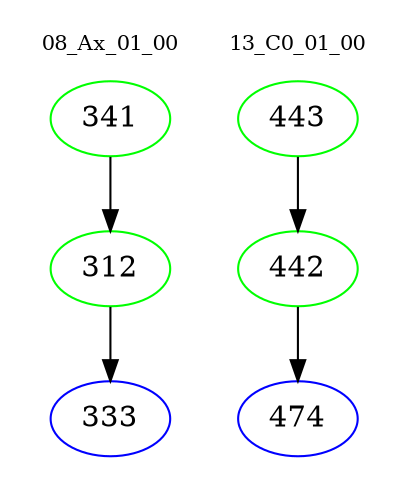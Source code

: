 digraph{
subgraph cluster_0 {
color = white
label = "08_Ax_01_00";
fontsize=10;
T0_341 [label="341", color="green"]
T0_341 -> T0_312 [color="black"]
T0_312 [label="312", color="green"]
T0_312 -> T0_333 [color="black"]
T0_333 [label="333", color="blue"]
}
subgraph cluster_1 {
color = white
label = "13_C0_01_00";
fontsize=10;
T1_443 [label="443", color="green"]
T1_443 -> T1_442 [color="black"]
T1_442 [label="442", color="green"]
T1_442 -> T1_474 [color="black"]
T1_474 [label="474", color="blue"]
}
}
